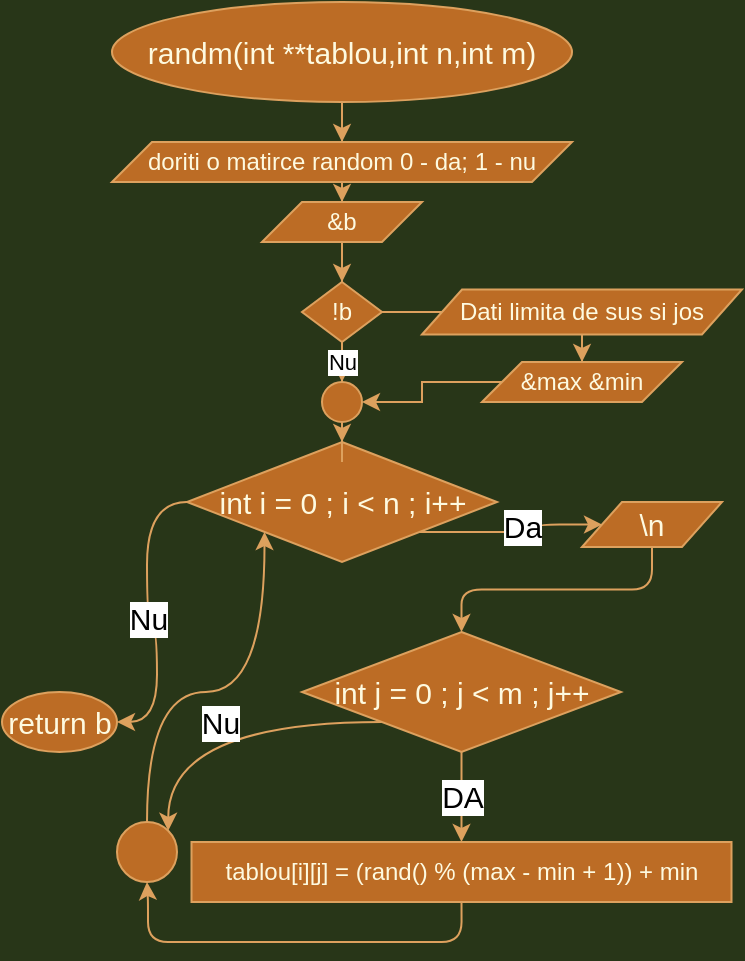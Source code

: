 <mxfile version="13.9.5" type="device"><diagram id="CGWgc6yJN7c-bncp4FMW" name="Page-1"><mxGraphModel dx="768" dy="1588" grid="1" gridSize="10" guides="1" tooltips="1" connect="1" arrows="1" fold="1" page="1" pageScale="1" pageWidth="850" pageHeight="1100" background="#283618" math="0" shadow="0"><root><mxCell id="0"/><mxCell id="1" parent="0"/><mxCell id="jj3exqr78nvaaNf869pp-19" style="edgeStyle=orthogonalEdgeStyle;rounded=0;orthogonalLoop=1;jettySize=auto;html=1;labelBackgroundColor=#283618;strokeColor=#DDA15E;fontColor=#FEFAE0;" parent="1" source="jj3exqr78nvaaNf869pp-2" target="jj3exqr78nvaaNf869pp-17" edge="1"><mxGeometry relative="1" as="geometry"/></mxCell><mxCell id="jj3exqr78nvaaNf869pp-2" value="randm(int **tablou,int n,int m)" style="ellipse;whiteSpace=wrap;html=1;strokeColor=#DDA15E;fillColor=#BC6C25;labelBackgroundColor=none;fontColor=#FEFAE0;fontSize=15;" parent="1" vertex="1"><mxGeometry x="195" y="-160" width="230" height="50" as="geometry"/></mxCell><mxCell id="jj3exqr78nvaaNf869pp-3" value="&lt;font style=&quot;font-size: 15px;&quot;&gt;Nu&lt;/font&gt;" style="edgeStyle=orthogonalEdgeStyle;curved=1;orthogonalLoop=1;jettySize=auto;html=1;entryX=1;entryY=0.5;entryDx=0;entryDy=0;strokeColor=#DDA15E;fillColor=#BC6C25;fontSize=15;labelBackgroundColor=#ffffff;" parent="1" source="jj3exqr78nvaaNf869pp-6" target="jj3exqr78nvaaNf869pp-14" edge="1"><mxGeometry relative="1" as="geometry"><mxPoint x="220" y="250" as="targetPoint"/></mxGeometry></mxCell><mxCell id="jj3exqr78nvaaNf869pp-4" style="edgeStyle=orthogonalEdgeStyle;orthogonalLoop=1;jettySize=auto;html=1;exitX=1;exitY=1;exitDx=0;exitDy=0;entryX=0;entryY=0.5;entryDx=0;entryDy=0;strokeColor=#DDA15E;fontColor=#FEFAE0;fontSize=15;rounded=1;labelBackgroundColor=#283618;" parent="1" source="jj3exqr78nvaaNf869pp-6" target="jj3exqr78nvaaNf869pp-16" edge="1"><mxGeometry relative="1" as="geometry"/></mxCell><mxCell id="jj3exqr78nvaaNf869pp-5" value="Da" style="edgeLabel;html=1;align=center;verticalAlign=middle;resizable=0;points=[];fontSize=15;labelBackgroundColor=#ffffff;" parent="jj3exqr78nvaaNf869pp-4" vertex="1" connectable="0"><mxGeometry x="-0.356" y="5" relative="1" as="geometry"><mxPoint x="20.42" y="1.25" as="offset"/></mxGeometry></mxCell><mxCell id="jj3exqr78nvaaNf869pp-6" value="int i = 0 ; i &amp;lt; n ; i++" style="rhombus;whiteSpace=wrap;html=1;strokeColor=#DDA15E;fillColor=#BC6C25;labelBackgroundColor=none;fontColor=#FEFAE0;fontSize=15;" parent="1" vertex="1"><mxGeometry x="232.5" y="60" width="155" height="60" as="geometry"/></mxCell><mxCell id="jj3exqr78nvaaNf869pp-7" value="&lt;font style=&quot;font-size: 15px;&quot;&gt;Nu&lt;/font&gt;" style="edgeStyle=orthogonalEdgeStyle;curved=1;orthogonalLoop=1;jettySize=auto;html=1;exitX=0;exitY=1;exitDx=0;exitDy=0;entryX=1;entryY=0;entryDx=0;entryDy=0;strokeColor=#DDA15E;fillColor=#BC6C25;fontSize=15;labelBackgroundColor=#ffffff;" parent="1" source="jj3exqr78nvaaNf869pp-9" target="jj3exqr78nvaaNf869pp-13" edge="1"><mxGeometry x="0.005" relative="1" as="geometry"><mxPoint as="offset"/></mxGeometry></mxCell><mxCell id="jj3exqr78nvaaNf869pp-8" value="DA" style="edgeStyle=orthogonalEdgeStyle;curved=1;orthogonalLoop=1;jettySize=auto;html=1;entryX=0.5;entryY=0;entryDx=0;entryDy=0;strokeColor=#DDA15E;fontSize=15;labelBackgroundColor=#ffffff;" parent="1" source="jj3exqr78nvaaNf869pp-9" target="jj3exqr78nvaaNf869pp-69" edge="1"><mxGeometry relative="1" as="geometry"><mxPoint x="355" y="290.0" as="targetPoint"/></mxGeometry></mxCell><mxCell id="jj3exqr78nvaaNf869pp-9" value="int j = 0 ; j &amp;lt; m ; j++" style="rhombus;whiteSpace=wrap;html=1;strokeColor=#DDA15E;fillColor=#BC6C25;labelBackgroundColor=none;fontColor=#FEFAE0;fontSize=15;" parent="1" vertex="1"><mxGeometry x="290" y="155" width="159.5" height="60" as="geometry"/></mxCell><mxCell id="jj3exqr78nvaaNf869pp-10" style="edgeStyle=orthogonalEdgeStyle;orthogonalLoop=1;jettySize=auto;html=1;entryX=0.5;entryY=1;entryDx=0;entryDy=0;strokeColor=#DDA15E;labelBackgroundColor=none;fontColor=#FEFAE0;fontSize=15;exitX=0.5;exitY=1;exitDx=0;exitDy=0;rounded=1;" parent="1" source="jj3exqr78nvaaNf869pp-69" target="jj3exqr78nvaaNf869pp-13" edge="1"><mxGeometry relative="1" as="geometry"><mxPoint x="280" y="290.0" as="sourcePoint"/><Array as="points"><mxPoint x="370" y="310"/><mxPoint x="213" y="310"/><mxPoint x="213" y="290"/></Array></mxGeometry></mxCell><mxCell id="jj3exqr78nvaaNf869pp-12" style="edgeStyle=orthogonalEdgeStyle;curved=1;orthogonalLoop=1;jettySize=auto;html=1;exitX=0.5;exitY=0;exitDx=0;exitDy=0;entryX=0;entryY=1;entryDx=0;entryDy=0;strokeColor=#DDA15E;labelBackgroundColor=none;fontColor=#FEFAE0;fontSize=15;" parent="1" source="jj3exqr78nvaaNf869pp-13" target="jj3exqr78nvaaNf869pp-6" edge="1"><mxGeometry relative="1" as="geometry"/></mxCell><mxCell id="jj3exqr78nvaaNf869pp-13" value="" style="ellipse;whiteSpace=wrap;html=1;strokeColor=#DDA15E;fillColor=#BC6C25;labelBackgroundColor=none;fontColor=#FEFAE0;fontSize=15;" parent="1" vertex="1"><mxGeometry x="197.5" y="250" width="30" height="30" as="geometry"/></mxCell><mxCell id="jj3exqr78nvaaNf869pp-14" value="return b" style="ellipse;whiteSpace=wrap;html=1;strokeColor=#DDA15E;fillColor=#BC6C25;labelBackgroundColor=none;fontColor=#FEFAE0;fontSize=15;" parent="1" vertex="1"><mxGeometry x="140" y="185" width="57.5" height="30" as="geometry"/></mxCell><mxCell id="jj3exqr78nvaaNf869pp-34" style="edgeStyle=orthogonalEdgeStyle;rounded=1;orthogonalLoop=1;jettySize=auto;html=1;labelBackgroundColor=#283618;strokeColor=#DDA15E;fontColor=#FEFAE0;" parent="1" source="jj3exqr78nvaaNf869pp-16" target="jj3exqr78nvaaNf869pp-9" edge="1"><mxGeometry relative="1" as="geometry"/></mxCell><mxCell id="jj3exqr78nvaaNf869pp-16" value="\n" style="shape=parallelogram;perimeter=parallelogramPerimeter;whiteSpace=wrap;html=1;fixedSize=1;strokeColor=#DDA15E;fillColor=#BC6C25;labelBackgroundColor=none;fontColor=#FEFAE0;fontSize=15;" parent="1" vertex="1"><mxGeometry x="430" y="90" width="70" height="22.5" as="geometry"/></mxCell><mxCell id="jj3exqr78nvaaNf869pp-20" style="edgeStyle=orthogonalEdgeStyle;rounded=0;orthogonalLoop=1;jettySize=auto;html=1;labelBackgroundColor=#283618;strokeColor=#DDA15E;fontColor=#FEFAE0;" parent="1" source="jj3exqr78nvaaNf869pp-17" target="jj3exqr78nvaaNf869pp-18" edge="1"><mxGeometry relative="1" as="geometry"/></mxCell><mxCell id="jj3exqr78nvaaNf869pp-17" value="doriti o matirce random 0 - da; 1 - nu" style="shape=parallelogram;perimeter=parallelogramPerimeter;whiteSpace=wrap;html=1;fixedSize=1;fillColor=#BC6C25;strokeColor=#DDA15E;fontColor=#FEFAE0;" parent="1" vertex="1"><mxGeometry x="195" y="-90" width="230" height="20" as="geometry"/></mxCell><mxCell id="jj3exqr78nvaaNf869pp-22" style="edgeStyle=orthogonalEdgeStyle;rounded=0;orthogonalLoop=1;jettySize=auto;html=1;labelBackgroundColor=#283618;strokeColor=#DDA15E;fontColor=#FEFAE0;" parent="1" source="jj3exqr78nvaaNf869pp-18" target="jj3exqr78nvaaNf869pp-21" edge="1"><mxGeometry relative="1" as="geometry"/></mxCell><mxCell id="jj3exqr78nvaaNf869pp-18" value="&amp;amp;b" style="shape=parallelogram;perimeter=parallelogramPerimeter;whiteSpace=wrap;html=1;fixedSize=1;fillColor=#BC6C25;strokeColor=#DDA15E;fontColor=#FEFAE0;" parent="1" vertex="1"><mxGeometry x="270" y="-60" width="80" height="20" as="geometry"/></mxCell><mxCell id="jj3exqr78nvaaNf869pp-24" value="DA" style="edgeStyle=orthogonalEdgeStyle;rounded=0;orthogonalLoop=1;jettySize=auto;html=1;labelBackgroundColor=#283618;strokeColor=#DDA15E;fontColor=#FEFAE0;" parent="1" source="jj3exqr78nvaaNf869pp-21" target="jj3exqr78nvaaNf869pp-23" edge="1"><mxGeometry relative="1" as="geometry"/></mxCell><mxCell id="jj3exqr78nvaaNf869pp-29" value="Nu" style="edgeStyle=orthogonalEdgeStyle;rounded=0;orthogonalLoop=1;jettySize=auto;html=1;labelBackgroundColor=#ffffff;strokeColor=#DDA15E;" parent="1" source="jj3exqr78nvaaNf869pp-21" target="jj3exqr78nvaaNf869pp-28" edge="1"><mxGeometry relative="1" as="geometry"/></mxCell><mxCell id="jj3exqr78nvaaNf869pp-21" value="!b" style="rhombus;whiteSpace=wrap;html=1;fillColor=#BC6C25;strokeColor=#DDA15E;fontColor=#FEFAE0;" parent="1" vertex="1"><mxGeometry x="290" y="-20" width="40" height="30" as="geometry"/></mxCell><mxCell id="jj3exqr78nvaaNf869pp-26" style="edgeStyle=orthogonalEdgeStyle;rounded=0;orthogonalLoop=1;jettySize=auto;html=1;entryX=0.5;entryY=0;entryDx=0;entryDy=0;labelBackgroundColor=#283618;strokeColor=#DDA15E;fontColor=#FEFAE0;" parent="1" source="jj3exqr78nvaaNf869pp-23" target="jj3exqr78nvaaNf869pp-25" edge="1"><mxGeometry relative="1" as="geometry"/></mxCell><mxCell id="jj3exqr78nvaaNf869pp-23" value="Dati limita de sus si jos" style="shape=parallelogram;perimeter=parallelogramPerimeter;whiteSpace=wrap;html=1;fixedSize=1;fillColor=#BC6C25;strokeColor=#DDA15E;fontColor=#FEFAE0;" parent="1" vertex="1"><mxGeometry x="350" y="-16.25" width="160" height="22.5" as="geometry"/></mxCell><mxCell id="jj3exqr78nvaaNf869pp-30" style="edgeStyle=orthogonalEdgeStyle;rounded=0;orthogonalLoop=1;jettySize=auto;html=1;entryX=1;entryY=0.5;entryDx=0;entryDy=0;labelBackgroundColor=#283618;strokeColor=#DDA15E;fontColor=#FEFAE0;" parent="1" source="jj3exqr78nvaaNf869pp-25" target="jj3exqr78nvaaNf869pp-28" edge="1"><mxGeometry relative="1" as="geometry"/></mxCell><mxCell id="jj3exqr78nvaaNf869pp-25" value="&amp;amp;max &amp;amp;min" style="shape=parallelogram;perimeter=parallelogramPerimeter;whiteSpace=wrap;html=1;fixedSize=1;fillColor=#BC6C25;strokeColor=#DDA15E;fontColor=#FEFAE0;" parent="1" vertex="1"><mxGeometry x="380" y="20" width="100" height="20" as="geometry"/></mxCell><mxCell id="jj3exqr78nvaaNf869pp-32" style="edgeStyle=orthogonalEdgeStyle;rounded=0;orthogonalLoop=1;jettySize=auto;html=1;labelBackgroundColor=#283618;strokeColor=#DDA15E;fontColor=#FEFAE0;" parent="1" source="jj3exqr78nvaaNf869pp-28" target="jj3exqr78nvaaNf869pp-6" edge="1"><mxGeometry relative="1" as="geometry"/></mxCell><mxCell id="jj3exqr78nvaaNf869pp-28" value="" style="ellipse;whiteSpace=wrap;html=1;aspect=fixed;fillColor=#BC6C25;strokeColor=#DDA15E;fontColor=#FEFAE0;" parent="1" vertex="1"><mxGeometry x="300" y="30" width="20" height="20" as="geometry"/></mxCell><mxCell id="jj3exqr78nvaaNf869pp-69" value="tablou[i][j] = (rand() % (max - min + 1)) + min" style="rounded=0;whiteSpace=wrap;html=1;fillColor=#BC6C25;strokeColor=#DDA15E;fontColor=#FEFAE0;" parent="1" vertex="1"><mxGeometry x="234.75" y="260" width="270" height="30" as="geometry"/></mxCell></root></mxGraphModel></diagram></mxfile>